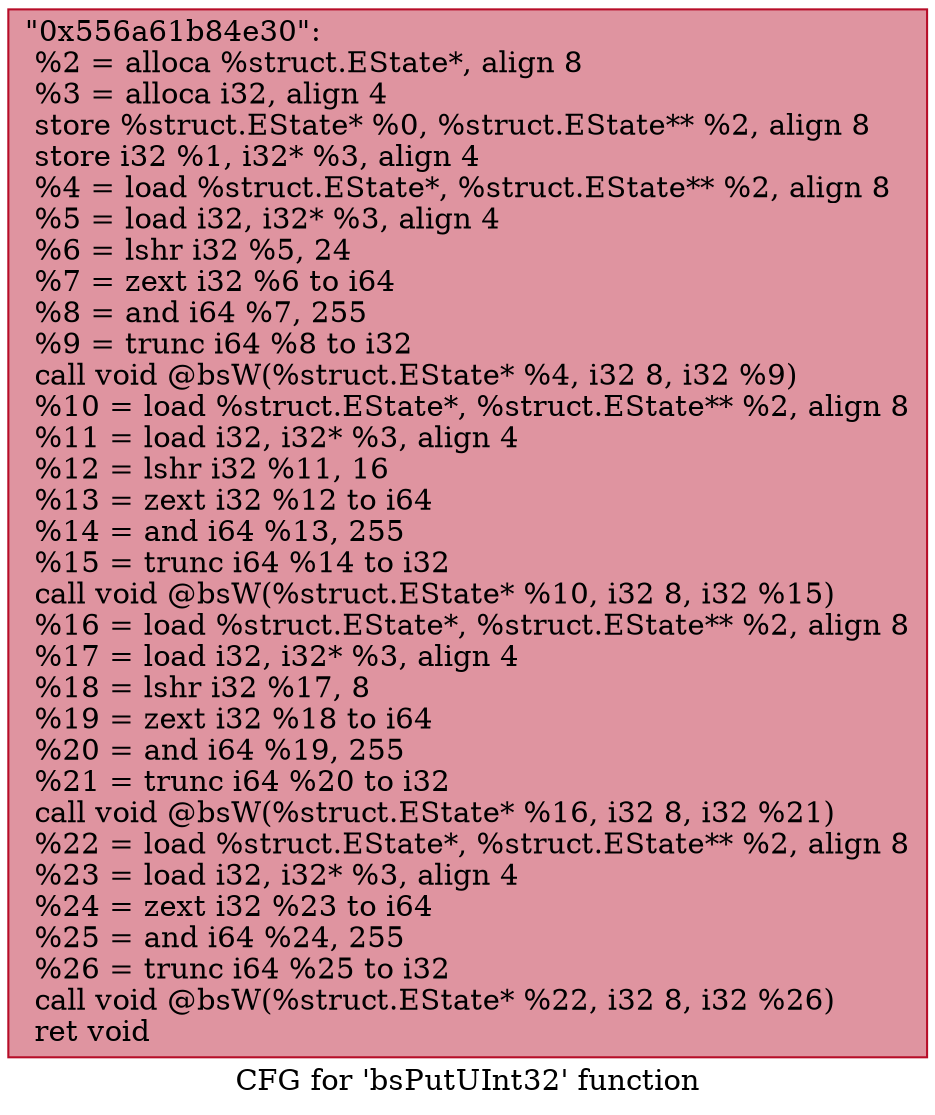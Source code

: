 digraph "CFG for 'bsPutUInt32' function" {
	label="CFG for 'bsPutUInt32' function";

	Node0x556a61b84e30 [shape=record,color="#b70d28ff", style=filled, fillcolor="#b70d2870",label="{\"0x556a61b84e30\":\l  %2 = alloca %struct.EState*, align 8\l  %3 = alloca i32, align 4\l  store %struct.EState* %0, %struct.EState** %2, align 8\l  store i32 %1, i32* %3, align 4\l  %4 = load %struct.EState*, %struct.EState** %2, align 8\l  %5 = load i32, i32* %3, align 4\l  %6 = lshr i32 %5, 24\l  %7 = zext i32 %6 to i64\l  %8 = and i64 %7, 255\l  %9 = trunc i64 %8 to i32\l  call void @bsW(%struct.EState* %4, i32 8, i32 %9)\l  %10 = load %struct.EState*, %struct.EState** %2, align 8\l  %11 = load i32, i32* %3, align 4\l  %12 = lshr i32 %11, 16\l  %13 = zext i32 %12 to i64\l  %14 = and i64 %13, 255\l  %15 = trunc i64 %14 to i32\l  call void @bsW(%struct.EState* %10, i32 8, i32 %15)\l  %16 = load %struct.EState*, %struct.EState** %2, align 8\l  %17 = load i32, i32* %3, align 4\l  %18 = lshr i32 %17, 8\l  %19 = zext i32 %18 to i64\l  %20 = and i64 %19, 255\l  %21 = trunc i64 %20 to i32\l  call void @bsW(%struct.EState* %16, i32 8, i32 %21)\l  %22 = load %struct.EState*, %struct.EState** %2, align 8\l  %23 = load i32, i32* %3, align 4\l  %24 = zext i32 %23 to i64\l  %25 = and i64 %24, 255\l  %26 = trunc i64 %25 to i32\l  call void @bsW(%struct.EState* %22, i32 8, i32 %26)\l  ret void\l}"];
}
